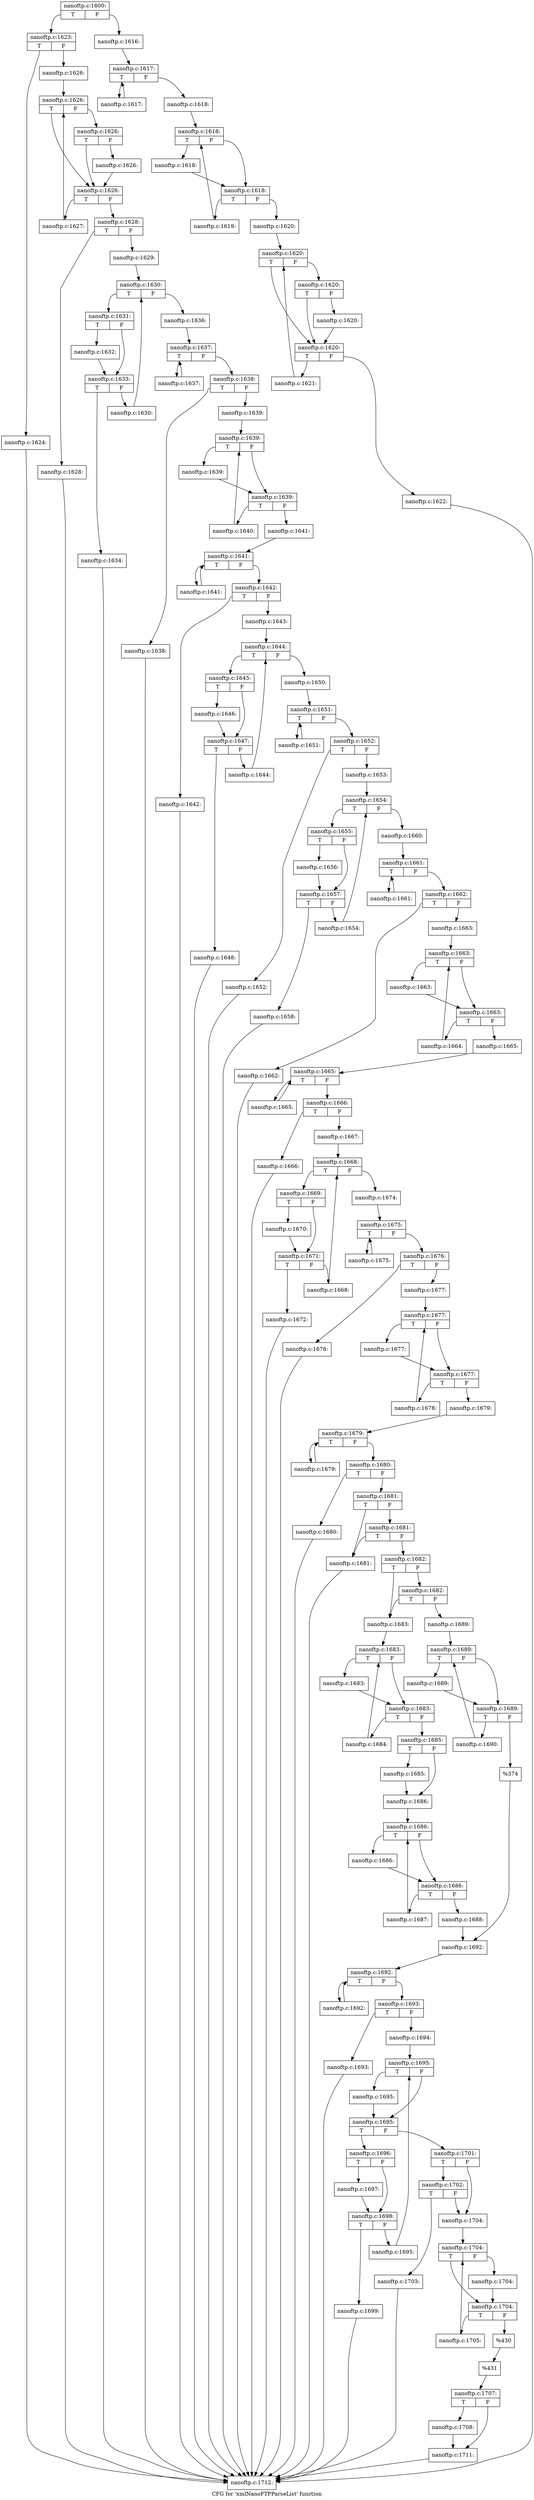 digraph "CFG for 'xmlNanoFTPParseList' function" {
	label="CFG for 'xmlNanoFTPParseList' function";

	Node0x3fb0790 [shape=record,label="{nanoftp.c:1600:|{<s0>T|<s1>F}}"];
	Node0x3fb0790:s0 -> Node0x3fb6e90;
	Node0x3fb0790:s1 -> Node0x3fb6df0;
	Node0x3fb6df0 [shape=record,label="{nanoftp.c:1616:}"];
	Node0x3fb6df0 -> Node0x3fb75f0;
	Node0x3fb75f0 [shape=record,label="{nanoftp.c:1617:|{<s0>T|<s1>F}}"];
	Node0x3fb75f0:s0 -> Node0x3fb7ae0;
	Node0x3fb75f0:s1 -> Node0x3fb7810;
	Node0x3fb7ae0 [shape=record,label="{nanoftp.c:1617:}"];
	Node0x3fb7ae0 -> Node0x3fb75f0;
	Node0x3fb7810 [shape=record,label="{nanoftp.c:1618:}"];
	Node0x3fb7810 -> Node0x3fb7d10;
	Node0x3fb7d10 [shape=record,label="{nanoftp.c:1618:|{<s0>T|<s1>F}}"];
	Node0x3fb7d10:s0 -> Node0x3fb8000;
	Node0x3fb7d10:s1 -> Node0x3fb7fb0;
	Node0x3fb8000 [shape=record,label="{nanoftp.c:1618:}"];
	Node0x3fb8000 -> Node0x3fb7fb0;
	Node0x3fb7fb0 [shape=record,label="{nanoftp.c:1618:|{<s0>T|<s1>F}}"];
	Node0x3fb7fb0:s0 -> Node0x3fb8640;
	Node0x3fb7fb0:s1 -> Node0x3fb7f30;
	Node0x3fb8640 [shape=record,label="{nanoftp.c:1619:}"];
	Node0x3fb8640 -> Node0x3fb7d10;
	Node0x3fb7f30 [shape=record,label="{nanoftp.c:1620:}"];
	Node0x3fb7f30 -> Node0x3fb8e50;
	Node0x3fb8e50 [shape=record,label="{nanoftp.c:1620:|{<s0>T|<s1>F}}"];
	Node0x3fb8e50:s0 -> Node0x3fb90f0;
	Node0x3fb8e50:s1 -> Node0x3fb9190;
	Node0x3fb9190 [shape=record,label="{nanoftp.c:1620:|{<s0>T|<s1>F}}"];
	Node0x3fb9190:s0 -> Node0x3fb90f0;
	Node0x3fb9190:s1 -> Node0x3fb9140;
	Node0x3fb9140 [shape=record,label="{nanoftp.c:1620:}"];
	Node0x3fb9140 -> Node0x3fb90f0;
	Node0x3fb90f0 [shape=record,label="{nanoftp.c:1620:|{<s0>T|<s1>F}}"];
	Node0x3fb90f0:s0 -> Node0x3fb9750;
	Node0x3fb90f0:s1 -> Node0x3fb9070;
	Node0x3fb9750 [shape=record,label="{nanoftp.c:1621:}"];
	Node0x3fb9750 -> Node0x3fb8e50;
	Node0x3fb9070 [shape=record,label="{nanoftp.c:1622:}"];
	Node0x3fb9070 -> Node0x3fb37e0;
	Node0x3fb6e90 [shape=record,label="{nanoftp.c:1623:|{<s0>T|<s1>F}}"];
	Node0x3fb6e90:s0 -> Node0x3fba300;
	Node0x3fb6e90:s1 -> Node0x3fba3a0;
	Node0x3fba300 [shape=record,label="{nanoftp.c:1624:}"];
	Node0x3fba300 -> Node0x3fb37e0;
	Node0x3fba3a0 [shape=record,label="{nanoftp.c:1626:}"];
	Node0x3fba3a0 -> Node0x3fbaa00;
	Node0x3fbaa00 [shape=record,label="{nanoftp.c:1626:|{<s0>T|<s1>F}}"];
	Node0x3fbaa00:s0 -> Node0x3fbaca0;
	Node0x3fbaa00:s1 -> Node0x3fbad40;
	Node0x3fbad40 [shape=record,label="{nanoftp.c:1626:|{<s0>T|<s1>F}}"];
	Node0x3fbad40:s0 -> Node0x3fbaca0;
	Node0x3fbad40:s1 -> Node0x3fbacf0;
	Node0x3fbacf0 [shape=record,label="{nanoftp.c:1626:}"];
	Node0x3fbacf0 -> Node0x3fbaca0;
	Node0x3fbaca0 [shape=record,label="{nanoftp.c:1626:|{<s0>T|<s1>F}}"];
	Node0x3fbaca0:s0 -> Node0x3fbb300;
	Node0x3fbaca0:s1 -> Node0x3fbac20;
	Node0x3fbb300 [shape=record,label="{nanoftp.c:1627:}"];
	Node0x3fbb300 -> Node0x3fbaa00;
	Node0x3fbac20 [shape=record,label="{nanoftp.c:1628:|{<s0>T|<s1>F}}"];
	Node0x3fbac20:s0 -> Node0x3fbb9e0;
	Node0x3fbac20:s1 -> Node0x3fbba30;
	Node0x3fbb9e0 [shape=record,label="{nanoftp.c:1628:}"];
	Node0x3fbb9e0 -> Node0x3fb37e0;
	Node0x3fbba30 [shape=record,label="{nanoftp.c:1629:}"];
	Node0x3fbba30 -> Node0x3fbc050;
	Node0x3fbc050 [shape=record,label="{nanoftp.c:1630:|{<s0>T|<s1>F}}"];
	Node0x3fbc050:s0 -> Node0x3fbc500;
	Node0x3fbc050:s1 -> Node0x3fbc270;
	Node0x3fbc500 [shape=record,label="{nanoftp.c:1631:|{<s0>T|<s1>F}}"];
	Node0x3fbc500:s0 -> Node0x3fbc6f0;
	Node0x3fbc500:s1 -> Node0x3fbc740;
	Node0x3fbc6f0 [shape=record,label="{nanoftp.c:1632:}"];
	Node0x3fbc6f0 -> Node0x3fbc740;
	Node0x3fbc740 [shape=record,label="{nanoftp.c:1633:|{<s0>T|<s1>F}}"];
	Node0x3fbc740:s0 -> Node0x3fbd070;
	Node0x3fbc740:s1 -> Node0x3fbd0c0;
	Node0x3fbd070 [shape=record,label="{nanoftp.c:1634:}"];
	Node0x3fbd070 -> Node0x3fb37e0;
	Node0x3fbd0c0 [shape=record,label="{nanoftp.c:1630:}"];
	Node0x3fbd0c0 -> Node0x3fbc050;
	Node0x3fbc270 [shape=record,label="{nanoftp.c:1636:}"];
	Node0x3fbc270 -> Node0x3fbd880;
	Node0x3fbd880 [shape=record,label="{nanoftp.c:1637:|{<s0>T|<s1>F}}"];
	Node0x3fbd880:s0 -> Node0x3fbdd30;
	Node0x3fbd880:s1 -> Node0x3fbdaa0;
	Node0x3fbdd30 [shape=record,label="{nanoftp.c:1637:}"];
	Node0x3fbdd30 -> Node0x3fbd880;
	Node0x3fbdaa0 [shape=record,label="{nanoftp.c:1638:|{<s0>T|<s1>F}}"];
	Node0x3fbdaa0:s0 -> Node0x3fbdfd0;
	Node0x3fbdaa0:s1 -> Node0x3fbe020;
	Node0x3fbdfd0 [shape=record,label="{nanoftp.c:1638:}"];
	Node0x3fbdfd0 -> Node0x3fb37e0;
	Node0x3fbe020 [shape=record,label="{nanoftp.c:1639:}"];
	Node0x3fbe020 -> Node0x3fbe530;
	Node0x3fbe530 [shape=record,label="{nanoftp.c:1639:|{<s0>T|<s1>F}}"];
	Node0x3fbe530:s0 -> Node0x3fbe820;
	Node0x3fbe530:s1 -> Node0x3fbe7d0;
	Node0x3fbe820 [shape=record,label="{nanoftp.c:1639:}"];
	Node0x3fbe820 -> Node0x3fbe7d0;
	Node0x3fbe7d0 [shape=record,label="{nanoftp.c:1639:|{<s0>T|<s1>F}}"];
	Node0x3fbe7d0:s0 -> Node0x3fbee60;
	Node0x3fbe7d0:s1 -> Node0x3fbe750;
	Node0x3fbee60 [shape=record,label="{nanoftp.c:1640:}"];
	Node0x3fbee60 -> Node0x3fbe530;
	Node0x3fbe750 [shape=record,label="{nanoftp.c:1641:}"];
	Node0x3fbe750 -> Node0x3fbf670;
	Node0x3fbf670 [shape=record,label="{nanoftp.c:1641:|{<s0>T|<s1>F}}"];
	Node0x3fbf670:s0 -> Node0x3fbfb20;
	Node0x3fbf670:s1 -> Node0x3fbf890;
	Node0x3fbfb20 [shape=record,label="{nanoftp.c:1641:}"];
	Node0x3fbfb20 -> Node0x3fbf670;
	Node0x3fbf890 [shape=record,label="{nanoftp.c:1642:|{<s0>T|<s1>F}}"];
	Node0x3fbf890:s0 -> Node0x3fbfdc0;
	Node0x3fbf890:s1 -> Node0x3fbfe10;
	Node0x3fbfdc0 [shape=record,label="{nanoftp.c:1642:}"];
	Node0x3fbfdc0 -> Node0x3fb37e0;
	Node0x3fbfe10 [shape=record,label="{nanoftp.c:1643:}"];
	Node0x3fbfe10 -> Node0x3fc0430;
	Node0x3fc0430 [shape=record,label="{nanoftp.c:1644:|{<s0>T|<s1>F}}"];
	Node0x3fc0430:s0 -> Node0x3fc08e0;
	Node0x3fc0430:s1 -> Node0x3fc0650;
	Node0x3fc08e0 [shape=record,label="{nanoftp.c:1645:|{<s0>T|<s1>F}}"];
	Node0x3fc08e0:s0 -> Node0x3fc0ad0;
	Node0x3fc08e0:s1 -> Node0x3fc0b20;
	Node0x3fc0ad0 [shape=record,label="{nanoftp.c:1646:}"];
	Node0x3fc0ad0 -> Node0x3fc0b20;
	Node0x3fc0b20 [shape=record,label="{nanoftp.c:1647:|{<s0>T|<s1>F}}"];
	Node0x3fc0b20:s0 -> Node0x3fc1450;
	Node0x3fc0b20:s1 -> Node0x3fc14a0;
	Node0x3fc1450 [shape=record,label="{nanoftp.c:1648:}"];
	Node0x3fc1450 -> Node0x3fb37e0;
	Node0x3fc14a0 [shape=record,label="{nanoftp.c:1644:}"];
	Node0x3fc14a0 -> Node0x3fc0430;
	Node0x3fc0650 [shape=record,label="{nanoftp.c:1650:}"];
	Node0x3fc0650 -> Node0x3fc1ce0;
	Node0x3fc1ce0 [shape=record,label="{nanoftp.c:1651:|{<s0>T|<s1>F}}"];
	Node0x3fc1ce0:s0 -> Node0x3fc2190;
	Node0x3fc1ce0:s1 -> Node0x3fc1f00;
	Node0x3fc2190 [shape=record,label="{nanoftp.c:1651:}"];
	Node0x3fc2190 -> Node0x3fc1ce0;
	Node0x3fc1f00 [shape=record,label="{nanoftp.c:1652:|{<s0>T|<s1>F}}"];
	Node0x3fc1f00:s0 -> Node0x3fc2430;
	Node0x3fc1f00:s1 -> Node0x3fc2480;
	Node0x3fc2430 [shape=record,label="{nanoftp.c:1652:}"];
	Node0x3fc2430 -> Node0x3fb37e0;
	Node0x3fc2480 [shape=record,label="{nanoftp.c:1653:}"];
	Node0x3fc2480 -> Node0x3fc2aa0;
	Node0x3fc2aa0 [shape=record,label="{nanoftp.c:1654:|{<s0>T|<s1>F}}"];
	Node0x3fc2aa0:s0 -> Node0x3fc2f50;
	Node0x3fc2aa0:s1 -> Node0x3fc2cc0;
	Node0x3fc2f50 [shape=record,label="{nanoftp.c:1655:|{<s0>T|<s1>F}}"];
	Node0x3fc2f50:s0 -> Node0x3fc3140;
	Node0x3fc2f50:s1 -> Node0x3fc3190;
	Node0x3fc3140 [shape=record,label="{nanoftp.c:1656:}"];
	Node0x3fc3140 -> Node0x3fc3190;
	Node0x3fc3190 [shape=record,label="{nanoftp.c:1657:|{<s0>T|<s1>F}}"];
	Node0x3fc3190:s0 -> Node0x3fc3ac0;
	Node0x3fc3190:s1 -> Node0x3fc3b10;
	Node0x3fc3ac0 [shape=record,label="{nanoftp.c:1658:}"];
	Node0x3fc3ac0 -> Node0x3fb37e0;
	Node0x3fc3b10 [shape=record,label="{nanoftp.c:1654:}"];
	Node0x3fc3b10 -> Node0x3fc2aa0;
	Node0x3fc2cc0 [shape=record,label="{nanoftp.c:1660:}"];
	Node0x3fc2cc0 -> Node0x3fc4350;
	Node0x3fc4350 [shape=record,label="{nanoftp.c:1661:|{<s0>T|<s1>F}}"];
	Node0x3fc4350:s0 -> Node0x3fc4800;
	Node0x3fc4350:s1 -> Node0x3fc4570;
	Node0x3fc4800 [shape=record,label="{nanoftp.c:1661:}"];
	Node0x3fc4800 -> Node0x3fc4350;
	Node0x3fc4570 [shape=record,label="{nanoftp.c:1662:|{<s0>T|<s1>F}}"];
	Node0x3fc4570:s0 -> Node0x3fc4aa0;
	Node0x3fc4570:s1 -> Node0x3fc4af0;
	Node0x3fc4aa0 [shape=record,label="{nanoftp.c:1662:}"];
	Node0x3fc4aa0 -> Node0x3fb37e0;
	Node0x3fc4af0 [shape=record,label="{nanoftp.c:1663:}"];
	Node0x3fc4af0 -> Node0x3fc5000;
	Node0x3fc5000 [shape=record,label="{nanoftp.c:1663:|{<s0>T|<s1>F}}"];
	Node0x3fc5000:s0 -> Node0x3fc52f0;
	Node0x3fc5000:s1 -> Node0x3fc52a0;
	Node0x3fc52f0 [shape=record,label="{nanoftp.c:1663:}"];
	Node0x3fc52f0 -> Node0x3fc52a0;
	Node0x3fc52a0 [shape=record,label="{nanoftp.c:1663:|{<s0>T|<s1>F}}"];
	Node0x3fc52a0:s0 -> Node0x3fc5930;
	Node0x3fc52a0:s1 -> Node0x3fc5220;
	Node0x3fc5930 [shape=record,label="{nanoftp.c:1664:}"];
	Node0x3fc5930 -> Node0x3fc5000;
	Node0x3fc5220 [shape=record,label="{nanoftp.c:1665:}"];
	Node0x3fc5220 -> Node0x3fc61a0;
	Node0x3fc61a0 [shape=record,label="{nanoftp.c:1665:|{<s0>T|<s1>F}}"];
	Node0x3fc61a0:s0 -> Node0x3fc6650;
	Node0x3fc61a0:s1 -> Node0x3fc63c0;
	Node0x3fc6650 [shape=record,label="{nanoftp.c:1665:}"];
	Node0x3fc6650 -> Node0x3fc61a0;
	Node0x3fc63c0 [shape=record,label="{nanoftp.c:1666:|{<s0>T|<s1>F}}"];
	Node0x3fc63c0:s0 -> Node0x3fc68f0;
	Node0x3fc63c0:s1 -> Node0x3fc6940;
	Node0x3fc68f0 [shape=record,label="{nanoftp.c:1666:}"];
	Node0x3fc68f0 -> Node0x3fb37e0;
	Node0x3fc6940 [shape=record,label="{nanoftp.c:1667:}"];
	Node0x3fc6940 -> Node0x3fc6f60;
	Node0x3fc6f60 [shape=record,label="{nanoftp.c:1668:|{<s0>T|<s1>F}}"];
	Node0x3fc6f60:s0 -> Node0x3fc7410;
	Node0x3fc6f60:s1 -> Node0x3fc7180;
	Node0x3fc7410 [shape=record,label="{nanoftp.c:1669:|{<s0>T|<s1>F}}"];
	Node0x3fc7410:s0 -> Node0x3fc7600;
	Node0x3fc7410:s1 -> Node0x3fc7650;
	Node0x3fc7600 [shape=record,label="{nanoftp.c:1670:}"];
	Node0x3fc7600 -> Node0x3fc7650;
	Node0x3fc7650 [shape=record,label="{nanoftp.c:1671:|{<s0>T|<s1>F}}"];
	Node0x3fc7650:s0 -> Node0x3fc7f80;
	Node0x3fc7650:s1 -> Node0x3fc7fd0;
	Node0x3fc7f80 [shape=record,label="{nanoftp.c:1672:}"];
	Node0x3fc7f80 -> Node0x3fb37e0;
	Node0x3fc7fd0 [shape=record,label="{nanoftp.c:1668:}"];
	Node0x3fc7fd0 -> Node0x3fc6f60;
	Node0x3fc7180 [shape=record,label="{nanoftp.c:1674:}"];
	Node0x3fc7180 -> Node0x3fc8810;
	Node0x3fc8810 [shape=record,label="{nanoftp.c:1675:|{<s0>T|<s1>F}}"];
	Node0x3fc8810:s0 -> Node0x3fc8cc0;
	Node0x3fc8810:s1 -> Node0x3fc8a30;
	Node0x3fc8cc0 [shape=record,label="{nanoftp.c:1675:}"];
	Node0x3fc8cc0 -> Node0x3fc8810;
	Node0x3fc8a30 [shape=record,label="{nanoftp.c:1676:|{<s0>T|<s1>F}}"];
	Node0x3fc8a30:s0 -> Node0x3fc8f60;
	Node0x3fc8a30:s1 -> Node0x3fc8fb0;
	Node0x3fc8f60 [shape=record,label="{nanoftp.c:1676:}"];
	Node0x3fc8f60 -> Node0x3fb37e0;
	Node0x3fc8fb0 [shape=record,label="{nanoftp.c:1677:}"];
	Node0x3fc8fb0 -> Node0x3fc94c0;
	Node0x3fc94c0 [shape=record,label="{nanoftp.c:1677:|{<s0>T|<s1>F}}"];
	Node0x3fc94c0:s0 -> Node0x3fc97b0;
	Node0x3fc94c0:s1 -> Node0x3fc9760;
	Node0x3fc97b0 [shape=record,label="{nanoftp.c:1677:}"];
	Node0x3fc97b0 -> Node0x3fc9760;
	Node0x3fc9760 [shape=record,label="{nanoftp.c:1677:|{<s0>T|<s1>F}}"];
	Node0x3fc9760:s0 -> Node0x3fc9df0;
	Node0x3fc9760:s1 -> Node0x3fc96e0;
	Node0x3fc9df0 [shape=record,label="{nanoftp.c:1678:}"];
	Node0x3fc9df0 -> Node0x3fc94c0;
	Node0x3fc96e0 [shape=record,label="{nanoftp.c:1679:}"];
	Node0x3fc96e0 -> Node0x3fca600;
	Node0x3fca600 [shape=record,label="{nanoftp.c:1679:|{<s0>T|<s1>F}}"];
	Node0x3fca600:s0 -> Node0x3fcaab0;
	Node0x3fca600:s1 -> Node0x3fca820;
	Node0x3fcaab0 [shape=record,label="{nanoftp.c:1679:}"];
	Node0x3fcaab0 -> Node0x3fca600;
	Node0x3fca820 [shape=record,label="{nanoftp.c:1680:|{<s0>T|<s1>F}}"];
	Node0x3fca820:s0 -> Node0x3fcad50;
	Node0x3fca820:s1 -> Node0x3fcada0;
	Node0x3fcad50 [shape=record,label="{nanoftp.c:1680:}"];
	Node0x3fcad50 -> Node0x3fb37e0;
	Node0x3fcada0 [shape=record,label="{nanoftp.c:1681:|{<s0>T|<s1>F}}"];
	Node0x3fcada0:s0 -> Node0x3fcb320;
	Node0x3fcada0:s1 -> Node0x3fcb3c0;
	Node0x3fcb3c0 [shape=record,label="{nanoftp.c:1681:|{<s0>T|<s1>F}}"];
	Node0x3fcb3c0:s0 -> Node0x3fcb320;
	Node0x3fcb3c0:s1 -> Node0x3fcb370;
	Node0x3fcb320 [shape=record,label="{nanoftp.c:1681:}"];
	Node0x3fcb320 -> Node0x3fb37e0;
	Node0x3fcb370 [shape=record,label="{nanoftp.c:1682:|{<s0>T|<s1>F}}"];
	Node0x3fcb370:s0 -> Node0x3fcbdb0;
	Node0x3fcb370:s1 -> Node0x3fcbea0;
	Node0x3fcbea0 [shape=record,label="{nanoftp.c:1682:|{<s0>T|<s1>F}}"];
	Node0x3fcbea0:s0 -> Node0x3fcbdb0;
	Node0x3fcbea0:s1 -> Node0x3fcbe50;
	Node0x3fcbdb0 [shape=record,label="{nanoftp.c:1683:}"];
	Node0x3fcbdb0 -> Node0x3fcc720;
	Node0x3fcc720 [shape=record,label="{nanoftp.c:1683:|{<s0>T|<s1>F}}"];
	Node0x3fcc720:s0 -> Node0x3fcc9b0;
	Node0x3fcc720:s1 -> Node0x3fcc960;
	Node0x3fcc9b0 [shape=record,label="{nanoftp.c:1683:}"];
	Node0x3fcc9b0 -> Node0x3fcc960;
	Node0x3fcc960 [shape=record,label="{nanoftp.c:1683:|{<s0>T|<s1>F}}"];
	Node0x3fcc960:s0 -> Node0x3fccff0;
	Node0x3fcc960:s1 -> Node0x3fcc8e0;
	Node0x3fccff0 [shape=record,label="{nanoftp.c:1684:}"];
	Node0x3fccff0 -> Node0x3fcc720;
	Node0x3fcc8e0 [shape=record,label="{nanoftp.c:1685:|{<s0>T|<s1>F}}"];
	Node0x3fcc8e0:s0 -> Node0x3fcd870;
	Node0x3fcc8e0:s1 -> Node0x3fcd8c0;
	Node0x3fcd870 [shape=record,label="{nanoftp.c:1685:}"];
	Node0x3fcd870 -> Node0x3fcd8c0;
	Node0x3fcd8c0 [shape=record,label="{nanoftp.c:1686:}"];
	Node0x3fcd8c0 -> Node0x3fcde90;
	Node0x3fcde90 [shape=record,label="{nanoftp.c:1686:|{<s0>T|<s1>F}}"];
	Node0x3fcde90:s0 -> Node0x3fce180;
	Node0x3fcde90:s1 -> Node0x3fce130;
	Node0x3fce180 [shape=record,label="{nanoftp.c:1686:}"];
	Node0x3fce180 -> Node0x3fce130;
	Node0x3fce130 [shape=record,label="{nanoftp.c:1686:|{<s0>T|<s1>F}}"];
	Node0x3fce130:s0 -> Node0x3fce7c0;
	Node0x3fce130:s1 -> Node0x3fce0b0;
	Node0x3fce7c0 [shape=record,label="{nanoftp.c:1687:}"];
	Node0x3fce7c0 -> Node0x3fcde90;
	Node0x3fce0b0 [shape=record,label="{nanoftp.c:1688:}"];
	Node0x3fce0b0 -> Node0x3fcbe00;
	Node0x3fcbe50 [shape=record,label="{nanoftp.c:1689:}"];
	Node0x3fcbe50 -> Node0x3fcf100;
	Node0x3fcf100 [shape=record,label="{nanoftp.c:1689:|{<s0>T|<s1>F}}"];
	Node0x3fcf100:s0 -> Node0x3fcf3f0;
	Node0x3fcf100:s1 -> Node0x3fcf3a0;
	Node0x3fcf3f0 [shape=record,label="{nanoftp.c:1689:}"];
	Node0x3fcf3f0 -> Node0x3fcf3a0;
	Node0x3fcf3a0 [shape=record,label="{nanoftp.c:1689:|{<s0>T|<s1>F}}"];
	Node0x3fcf3a0:s0 -> Node0x3fcfa30;
	Node0x3fcf3a0:s1 -> Node0x3fcf320;
	Node0x3fcfa30 [shape=record,label="{nanoftp.c:1690:}"];
	Node0x3fcfa30 -> Node0x3fcf100;
	Node0x3fcf320 [shape=record,label="{%374}"];
	Node0x3fcf320 -> Node0x3fcbe00;
	Node0x3fcbe00 [shape=record,label="{nanoftp.c:1692:}"];
	Node0x3fcbe00 -> Node0x3fd0360;
	Node0x3fd0360 [shape=record,label="{nanoftp.c:1692:|{<s0>T|<s1>F}}"];
	Node0x3fd0360:s0 -> Node0x3fd0810;
	Node0x3fd0360:s1 -> Node0x3fd0580;
	Node0x3fd0810 [shape=record,label="{nanoftp.c:1692:}"];
	Node0x3fd0810 -> Node0x3fd0360;
	Node0x3fd0580 [shape=record,label="{nanoftp.c:1693:|{<s0>T|<s1>F}}"];
	Node0x3fd0580:s0 -> Node0x3fd0ab0;
	Node0x3fd0580:s1 -> Node0x3fd0b00;
	Node0x3fd0ab0 [shape=record,label="{nanoftp.c:1693:}"];
	Node0x3fd0ab0 -> Node0x3fb37e0;
	Node0x3fd0b00 [shape=record,label="{nanoftp.c:1694:}"];
	Node0x3fd0b00 -> Node0x3fd1120;
	Node0x3fd1120 [shape=record,label="{nanoftp.c:1695:|{<s0>T|<s1>F}}"];
	Node0x3fd1120:s0 -> Node0x3fd1410;
	Node0x3fd1120:s1 -> Node0x3fd13c0;
	Node0x3fd1410 [shape=record,label="{nanoftp.c:1695:}"];
	Node0x3fd1410 -> Node0x3fd13c0;
	Node0x3fd13c0 [shape=record,label="{nanoftp.c:1695:|{<s0>T|<s1>F}}"];
	Node0x3fd13c0:s0 -> Node0x3fd1a50;
	Node0x3fd13c0:s1 -> Node0x3fd1340;
	Node0x3fd1a50 [shape=record,label="{nanoftp.c:1696:|{<s0>T|<s1>F}}"];
	Node0x3fd1a50:s0 -> Node0x3fd1c40;
	Node0x3fd1a50:s1 -> Node0x3fd1c90;
	Node0x3fd1c40 [shape=record,label="{nanoftp.c:1697:}"];
	Node0x3fd1c40 -> Node0x3fd1c90;
	Node0x3fd1c90 [shape=record,label="{nanoftp.c:1698:|{<s0>T|<s1>F}}"];
	Node0x3fd1c90:s0 -> Node0x3fd2680;
	Node0x3fd1c90:s1 -> Node0x3fd26d0;
	Node0x3fd2680 [shape=record,label="{nanoftp.c:1699:}"];
	Node0x3fd2680 -> Node0x3fb37e0;
	Node0x3fd26d0 [shape=record,label="{nanoftp.c:1695:}"];
	Node0x3fd26d0 -> Node0x3fd1120;
	Node0x3fd1340 [shape=record,label="{nanoftp.c:1701:|{<s0>T|<s1>F}}"];
	Node0x3fd1340:s0 -> Node0x3fd3020;
	Node0x3fd1340:s1 -> Node0x3fd2fd0;
	Node0x3fd3020 [shape=record,label="{nanoftp.c:1702:|{<s0>T|<s1>F}}"];
	Node0x3fd3020:s0 -> Node0x3fd2f80;
	Node0x3fd3020:s1 -> Node0x3fd2fd0;
	Node0x3fd2f80 [shape=record,label="{nanoftp.c:1703:}"];
	Node0x3fd2f80 -> Node0x3fb37e0;
	Node0x3fd2fd0 [shape=record,label="{nanoftp.c:1704:}"];
	Node0x3fd2fd0 -> Node0x3fd3880;
	Node0x3fd3880 [shape=record,label="{nanoftp.c:1704:|{<s0>T|<s1>F}}"];
	Node0x3fd3880:s0 -> Node0x3fd3b20;
	Node0x3fd3880:s1 -> Node0x3fd3b70;
	Node0x3fd3b70 [shape=record,label="{nanoftp.c:1704:}"];
	Node0x3fd3b70 -> Node0x3fd3b20;
	Node0x3fd3b20 [shape=record,label="{nanoftp.c:1704:|{<s0>T|<s1>F}}"];
	Node0x3fd3b20:s0 -> Node0x3fd41b0;
	Node0x3fd3b20:s1 -> Node0x3fd3aa0;
	Node0x3fd41b0 [shape=record,label="{nanoftp.c:1705:}"];
	Node0x3fd41b0 -> Node0x3fd3880;
	Node0x3fd3aa0 [shape=record,label="{%430}"];
	Node0x3fd3aa0 -> Node0x3fba350;
	Node0x3fba350 [shape=record,label="{%431}"];
	Node0x3fba350 -> Node0x3fb6e40;
	Node0x3fb6e40 [shape=record,label="{nanoftp.c:1707:|{<s0>T|<s1>F}}"];
	Node0x3fb6e40:s0 -> Node0x3e85ff0;
	Node0x3fb6e40:s1 -> Node0x3e86040;
	Node0x3e85ff0 [shape=record,label="{nanoftp.c:1708:}"];
	Node0x3e85ff0 -> Node0x3e86040;
	Node0x3e86040 [shape=record,label="{nanoftp.c:1711:}"];
	Node0x3e86040 -> Node0x3fb37e0;
	Node0x3fb37e0 [shape=record,label="{nanoftp.c:1712:}"];
}
